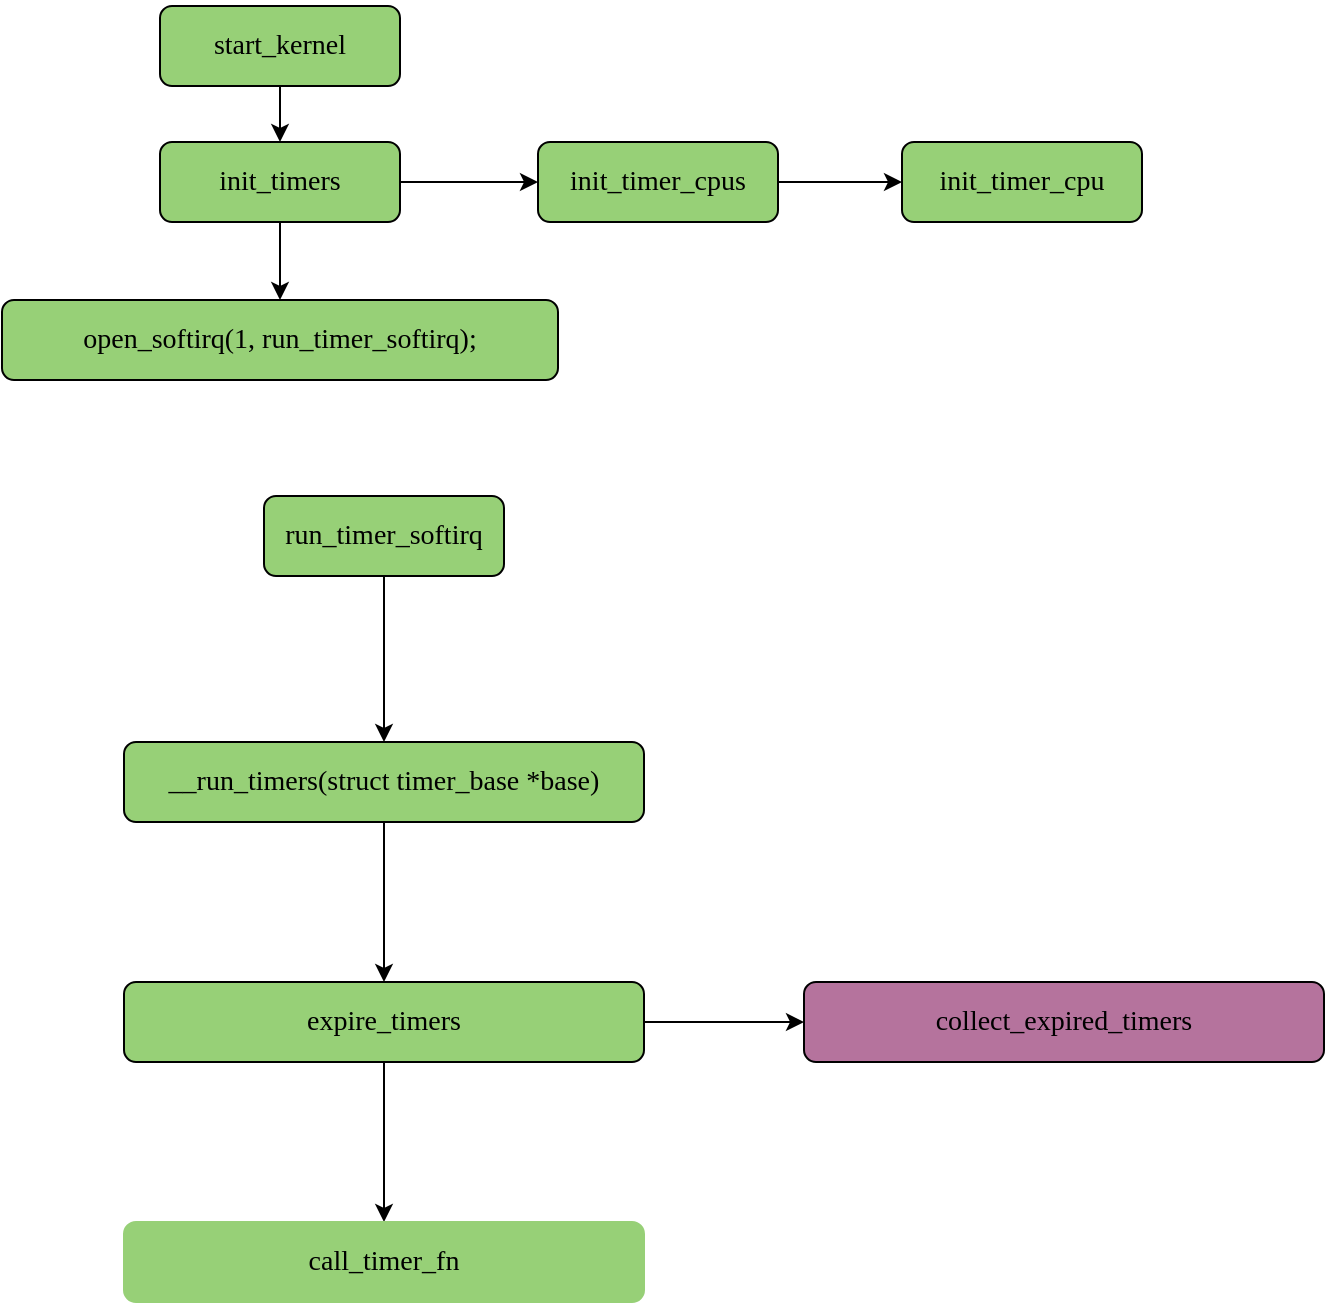 <mxfile version="15.9.4" type="github">
  <diagram id="C5RBs43oDa-KdzZeNtuy" name="Page-1">
    <mxGraphModel dx="1186" dy="649" grid="0" gridSize="10" guides="1" tooltips="1" connect="1" arrows="1" fold="1" page="1" pageScale="1" pageWidth="827" pageHeight="1169" math="0" shadow="0">
      <root>
        <mxCell id="WIyWlLk6GJQsqaUBKTNV-0" />
        <mxCell id="WIyWlLk6GJQsqaUBKTNV-1" parent="WIyWlLk6GJQsqaUBKTNV-0" />
        <mxCell id="pTj7rmkQYzRkMDCX8saC-1" value="" style="edgeStyle=orthogonalEdgeStyle;rounded=0;orthogonalLoop=1;jettySize=auto;html=1;fontColor=#4D4D4D;" edge="1" parent="WIyWlLk6GJQsqaUBKTNV-1" source="WIyWlLk6GJQsqaUBKTNV-3" target="pTj7rmkQYzRkMDCX8saC-0">
          <mxGeometry relative="1" as="geometry" />
        </mxCell>
        <mxCell id="WIyWlLk6GJQsqaUBKTNV-3" value="&lt;pre style=&quot;font-family: &amp;#34;jetbrains mono&amp;#34; ; font-size: 10.5pt&quot;&gt;&lt;span style=&quot;background-color: rgb(151 , 208 , 119)&quot;&gt;start_kernel&lt;/span&gt;&lt;/pre&gt;" style="rounded=1;whiteSpace=wrap;html=1;fontSize=12;glass=0;strokeWidth=1;shadow=0;fillColor=#97D077;" parent="WIyWlLk6GJQsqaUBKTNV-1" vertex="1">
          <mxGeometry x="160" y="80" width="120" height="40" as="geometry" />
        </mxCell>
        <mxCell id="pTj7rmkQYzRkMDCX8saC-3" value="" style="edgeStyle=orthogonalEdgeStyle;rounded=0;orthogonalLoop=1;jettySize=auto;html=1;fontColor=#4D4D4D;" edge="1" parent="WIyWlLk6GJQsqaUBKTNV-1" source="pTj7rmkQYzRkMDCX8saC-0" target="pTj7rmkQYzRkMDCX8saC-2">
          <mxGeometry relative="1" as="geometry" />
        </mxCell>
        <mxCell id="pTj7rmkQYzRkMDCX8saC-7" value="" style="edgeStyle=orthogonalEdgeStyle;rounded=0;orthogonalLoop=1;jettySize=auto;html=1;fontColor=#4D4D4D;" edge="1" parent="WIyWlLk6GJQsqaUBKTNV-1" source="pTj7rmkQYzRkMDCX8saC-0" target="pTj7rmkQYzRkMDCX8saC-6">
          <mxGeometry relative="1" as="geometry" />
        </mxCell>
        <mxCell id="pTj7rmkQYzRkMDCX8saC-0" value="&lt;pre style=&quot;font-family: &amp;#34;jetbrains mono&amp;#34; ; font-size: 10.5pt&quot;&gt;init_timers&lt;/pre&gt;" style="rounded=1;whiteSpace=wrap;html=1;fontSize=12;glass=0;strokeWidth=1;shadow=0;fillColor=#97D077;" vertex="1" parent="WIyWlLk6GJQsqaUBKTNV-1">
          <mxGeometry x="160" y="148" width="120" height="40" as="geometry" />
        </mxCell>
        <mxCell id="pTj7rmkQYzRkMDCX8saC-5" value="" style="edgeStyle=orthogonalEdgeStyle;rounded=0;orthogonalLoop=1;jettySize=auto;html=1;fontColor=#4D4D4D;" edge="1" parent="WIyWlLk6GJQsqaUBKTNV-1" source="pTj7rmkQYzRkMDCX8saC-2" target="pTj7rmkQYzRkMDCX8saC-4">
          <mxGeometry relative="1" as="geometry" />
        </mxCell>
        <mxCell id="pTj7rmkQYzRkMDCX8saC-2" value="&lt;pre&gt;&lt;font face=&quot;jetbrains mono&quot;&gt;&lt;span style=&quot;font-size: 14px&quot;&gt;init_timer_cpus&lt;/span&gt;&lt;span style=&quot;font-size: 10.5pt&quot;&gt;&lt;br&gt;&lt;/span&gt;&lt;/font&gt;&lt;/pre&gt;" style="rounded=1;whiteSpace=wrap;html=1;fontSize=12;glass=0;strokeWidth=1;shadow=0;fillColor=#97D077;" vertex="1" parent="WIyWlLk6GJQsqaUBKTNV-1">
          <mxGeometry x="349" y="148" width="120" height="40" as="geometry" />
        </mxCell>
        <mxCell id="pTj7rmkQYzRkMDCX8saC-4" value="&lt;pre&gt;&lt;font face=&quot;jetbrains mono&quot;&gt;&lt;span style=&quot;font-size: 14px&quot;&gt;init_timer_cpu&lt;/span&gt;&lt;span style=&quot;font-size: 10.5pt&quot;&gt;&lt;br&gt;&lt;/span&gt;&lt;/font&gt;&lt;/pre&gt;" style="rounded=1;whiteSpace=wrap;html=1;fontSize=12;glass=0;strokeWidth=1;shadow=0;fillColor=#97D077;" vertex="1" parent="WIyWlLk6GJQsqaUBKTNV-1">
          <mxGeometry x="531" y="148" width="120" height="40" as="geometry" />
        </mxCell>
        <mxCell id="pTj7rmkQYzRkMDCX8saC-6" value="&lt;pre style=&quot;font-family: &amp;#34;jetbrains mono&amp;#34; ; font-size: 10.5pt&quot;&gt;open_softirq(1, run_timer_softirq);&lt;/pre&gt;" style="rounded=1;whiteSpace=wrap;html=1;fontSize=12;glass=0;strokeWidth=1;shadow=0;fillColor=#97D077;" vertex="1" parent="WIyWlLk6GJQsqaUBKTNV-1">
          <mxGeometry x="81" y="227" width="278" height="40" as="geometry" />
        </mxCell>
        <mxCell id="pTj7rmkQYzRkMDCX8saC-11" value="" style="edgeStyle=orthogonalEdgeStyle;rounded=0;orthogonalLoop=1;jettySize=auto;html=1;fontColor=#4D4D4D;" edge="1" parent="WIyWlLk6GJQsqaUBKTNV-1" source="pTj7rmkQYzRkMDCX8saC-8" target="pTj7rmkQYzRkMDCX8saC-10">
          <mxGeometry relative="1" as="geometry" />
        </mxCell>
        <mxCell id="pTj7rmkQYzRkMDCX8saC-8" value="&lt;pre style=&quot;font-family: &amp;#34;jetbrains mono&amp;#34; ; font-size: 10.5pt&quot;&gt;run_timer_softirq&lt;/pre&gt;" style="rounded=1;whiteSpace=wrap;html=1;fontSize=12;glass=0;strokeWidth=1;shadow=0;fillColor=#97D077;" vertex="1" parent="WIyWlLk6GJQsqaUBKTNV-1">
          <mxGeometry x="212" y="325" width="120" height="40" as="geometry" />
        </mxCell>
        <mxCell id="pTj7rmkQYzRkMDCX8saC-13" value="" style="edgeStyle=orthogonalEdgeStyle;rounded=0;orthogonalLoop=1;jettySize=auto;html=1;fontColor=#000000;" edge="1" parent="WIyWlLk6GJQsqaUBKTNV-1" source="pTj7rmkQYzRkMDCX8saC-10" target="pTj7rmkQYzRkMDCX8saC-12">
          <mxGeometry relative="1" as="geometry" />
        </mxCell>
        <mxCell id="pTj7rmkQYzRkMDCX8saC-10" value="&lt;pre style=&quot;font-family: &amp;#34;jetbrains mono&amp;#34; ; font-size: 10.5pt&quot;&gt;__run_timers(struct timer_base *base)&lt;/pre&gt;" style="rounded=1;whiteSpace=wrap;html=1;fontSize=12;glass=0;strokeWidth=1;shadow=0;fillColor=#97D077;" vertex="1" parent="WIyWlLk6GJQsqaUBKTNV-1">
          <mxGeometry x="142" y="448" width="260" height="40" as="geometry" />
        </mxCell>
        <mxCell id="pTj7rmkQYzRkMDCX8saC-15" value="" style="edgeStyle=orthogonalEdgeStyle;rounded=0;orthogonalLoop=1;jettySize=auto;html=1;fontColor=#000000;" edge="1" parent="WIyWlLk6GJQsqaUBKTNV-1" source="pTj7rmkQYzRkMDCX8saC-12" target="pTj7rmkQYzRkMDCX8saC-14">
          <mxGeometry relative="1" as="geometry" />
        </mxCell>
        <mxCell id="pTj7rmkQYzRkMDCX8saC-17" value="" style="edgeStyle=orthogonalEdgeStyle;rounded=0;orthogonalLoop=1;jettySize=auto;html=1;fontColor=#000000;" edge="1" parent="WIyWlLk6GJQsqaUBKTNV-1" source="pTj7rmkQYzRkMDCX8saC-12" target="pTj7rmkQYzRkMDCX8saC-16">
          <mxGeometry relative="1" as="geometry" />
        </mxCell>
        <mxCell id="pTj7rmkQYzRkMDCX8saC-12" value="&lt;pre style=&quot;font-family: &amp;#34;jetbrains mono&amp;#34; ; font-size: 10.5pt&quot;&gt;expire_timers&lt;/pre&gt;" style="rounded=1;whiteSpace=wrap;html=1;fontSize=12;glass=0;strokeWidth=1;shadow=0;fillColor=#97D077;" vertex="1" parent="WIyWlLk6GJQsqaUBKTNV-1">
          <mxGeometry x="142" y="568" width="260" height="40" as="geometry" />
        </mxCell>
        <mxCell id="pTj7rmkQYzRkMDCX8saC-14" value="&lt;pre style=&quot;font-family: &amp;#34;jetbrains mono&amp;#34; ; font-size: 10.5pt&quot;&gt;&lt;pre style=&quot;font-family: &amp;#34;jetbrains mono&amp;#34; ; font-size: 10.5pt&quot;&gt;&lt;pre style=&quot;font-family: &amp;#34;jetbrains mono&amp;#34; ; font-size: 10.5pt&quot;&gt;&lt;font style=&quot;background-color: rgb(151 , 208 , 119)&quot;&gt;call_timer_fn&lt;/font&gt;&lt;/pre&gt;&lt;/pre&gt;&lt;/pre&gt;" style="rounded=1;whiteSpace=wrap;html=1;fontSize=12;glass=0;strokeWidth=1;shadow=0;fillColor=#97D077;strokeColor=#97D077;" vertex="1" parent="WIyWlLk6GJQsqaUBKTNV-1">
          <mxGeometry x="142" y="688" width="260" height="40" as="geometry" />
        </mxCell>
        <mxCell id="pTj7rmkQYzRkMDCX8saC-16" value="&lt;pre style=&quot;font-family: &amp;#34;jetbrains mono&amp;#34; ; font-size: 10.5pt&quot;&gt;&lt;pre style=&quot;font-family: &amp;#34;jetbrains mono&amp;#34; ; font-size: 10.5pt&quot;&gt;&lt;font style=&quot;background-color: rgb(181 , 115 , 157)&quot;&gt;collect_expired_timers&lt;/font&gt;&lt;/pre&gt;&lt;/pre&gt;" style="rounded=1;whiteSpace=wrap;html=1;fontSize=12;glass=0;strokeWidth=1;shadow=0;fillColor=#B5739D;" vertex="1" parent="WIyWlLk6GJQsqaUBKTNV-1">
          <mxGeometry x="482" y="568" width="260" height="40" as="geometry" />
        </mxCell>
      </root>
    </mxGraphModel>
  </diagram>
</mxfile>
